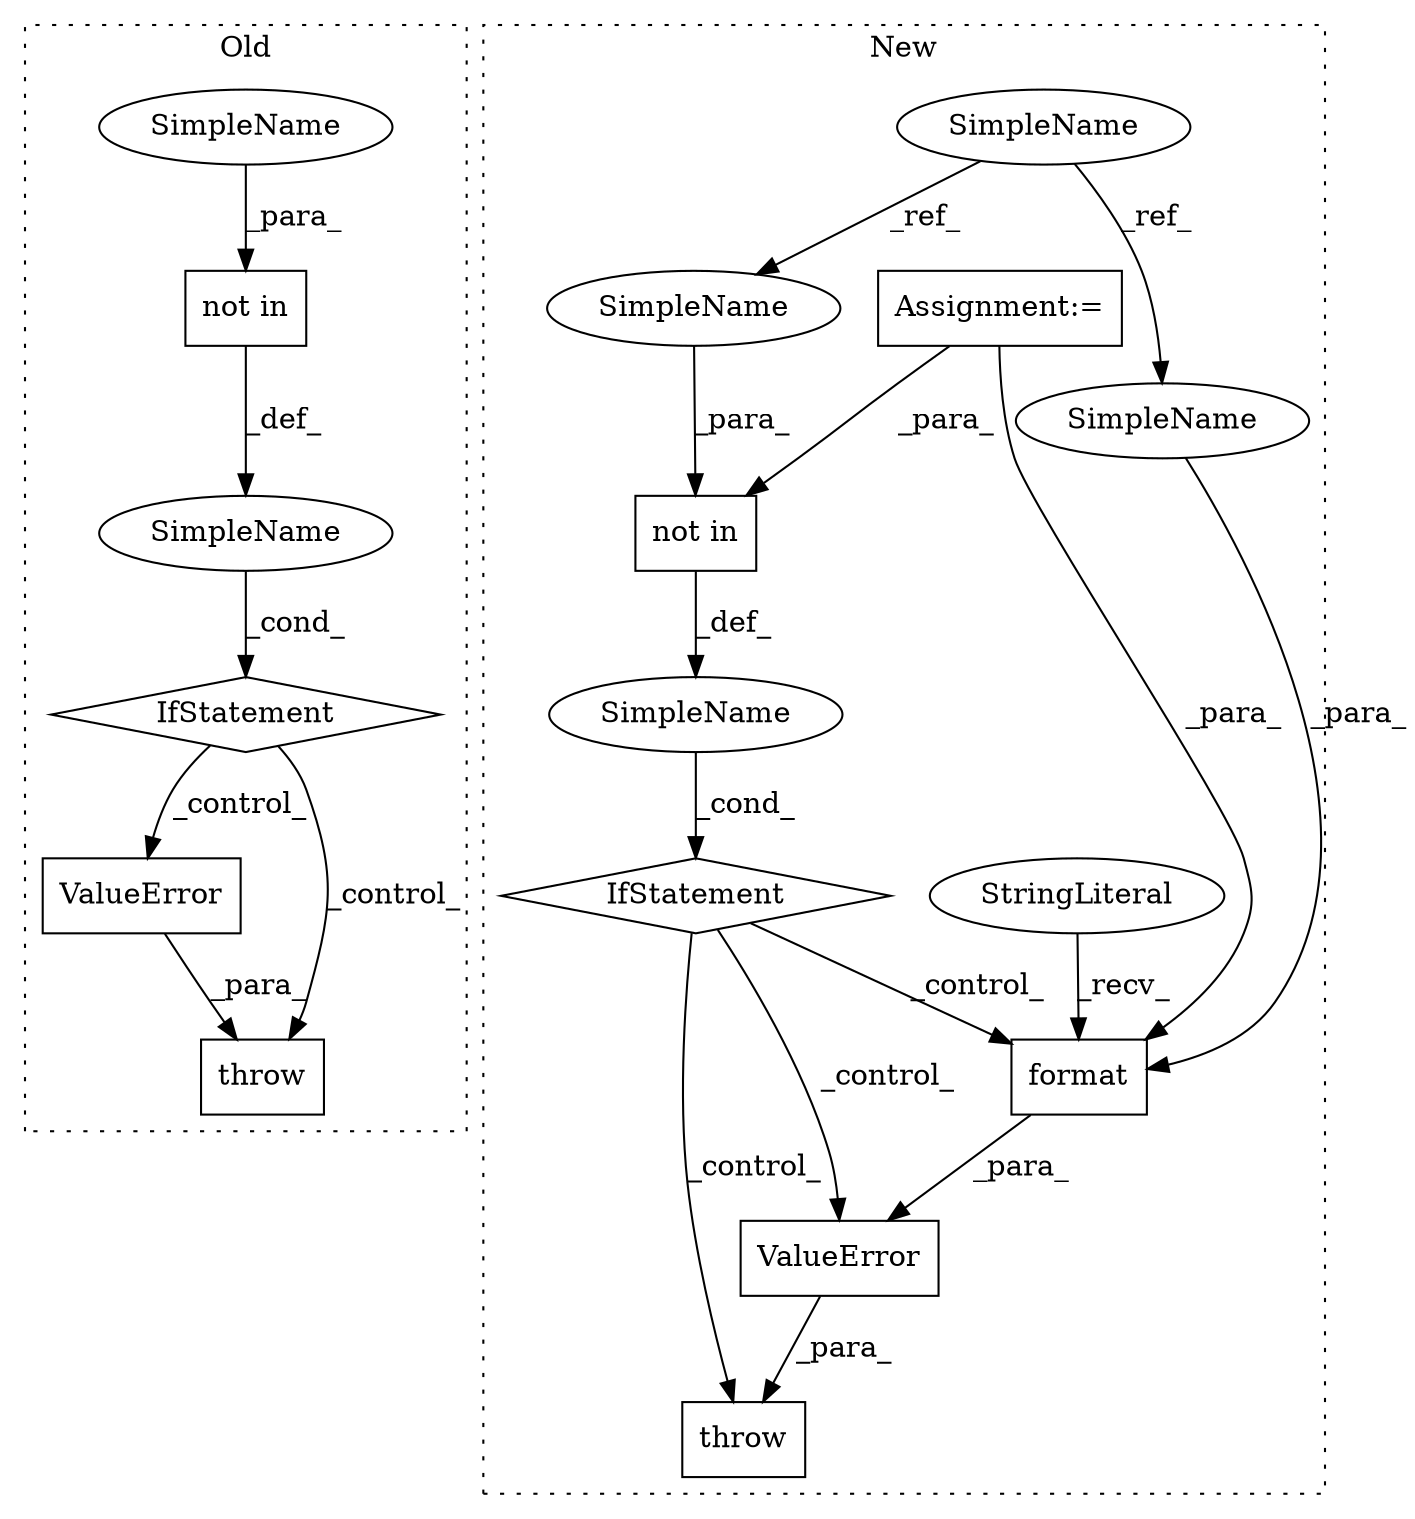 digraph G {
subgraph cluster0 {
1 [label="ValueError" a="32" s="6299,6397" l="11,1" shape="box"];
3 [label="throw" a="53" s="6293" l="6" shape="box"];
4 [label="SimpleName" a="42" s="" l="" shape="ellipse"];
5 [label="IfStatement" a="25" s="6213,6283" l="8,2" shape="diamond"];
12 [label="not in" a="108" s="6221" l="62" shape="box"];
17 [label="SimpleName" a="42" s="6221" l="8" shape="ellipse"];
label = "Old";
style="dotted";
}
subgraph cluster1 {
2 [label="not in" a="108" s="6438" l="34" shape="box"];
6 [label="IfStatement" a="25" s="6430,6472" l="8,2" shape="diamond"];
7 [label="throw" a="53" s="6482" l="6" shape="box"];
8 [label="SimpleName" a="42" s="" l="" shape="ellipse"];
9 [label="ValueError" a="32" s="6488,6594" l="11,1" shape="box"];
10 [label="format" a="32" s="6559,6593" l="7,1" shape="box"];
11 [label="StringLiteral" a="45" s="6499" l="59" shape="ellipse"];
13 [label="SimpleName" a="42" s="6136" l="8" shape="ellipse"];
14 [label="Assignment:=" a="7" s="6377" l="1" shape="box"];
15 [label="SimpleName" a="42" s="6438" l="8" shape="ellipse"];
16 [label="SimpleName" a="42" s="6566" l="8" shape="ellipse"];
label = "New";
style="dotted";
}
1 -> 3 [label="_para_"];
2 -> 8 [label="_def_"];
4 -> 5 [label="_cond_"];
5 -> 1 [label="_control_"];
5 -> 3 [label="_control_"];
6 -> 9 [label="_control_"];
6 -> 10 [label="_control_"];
6 -> 7 [label="_control_"];
8 -> 6 [label="_cond_"];
9 -> 7 [label="_para_"];
10 -> 9 [label="_para_"];
11 -> 10 [label="_recv_"];
12 -> 4 [label="_def_"];
13 -> 15 [label="_ref_"];
13 -> 16 [label="_ref_"];
14 -> 10 [label="_para_"];
14 -> 2 [label="_para_"];
15 -> 2 [label="_para_"];
16 -> 10 [label="_para_"];
17 -> 12 [label="_para_"];
}
